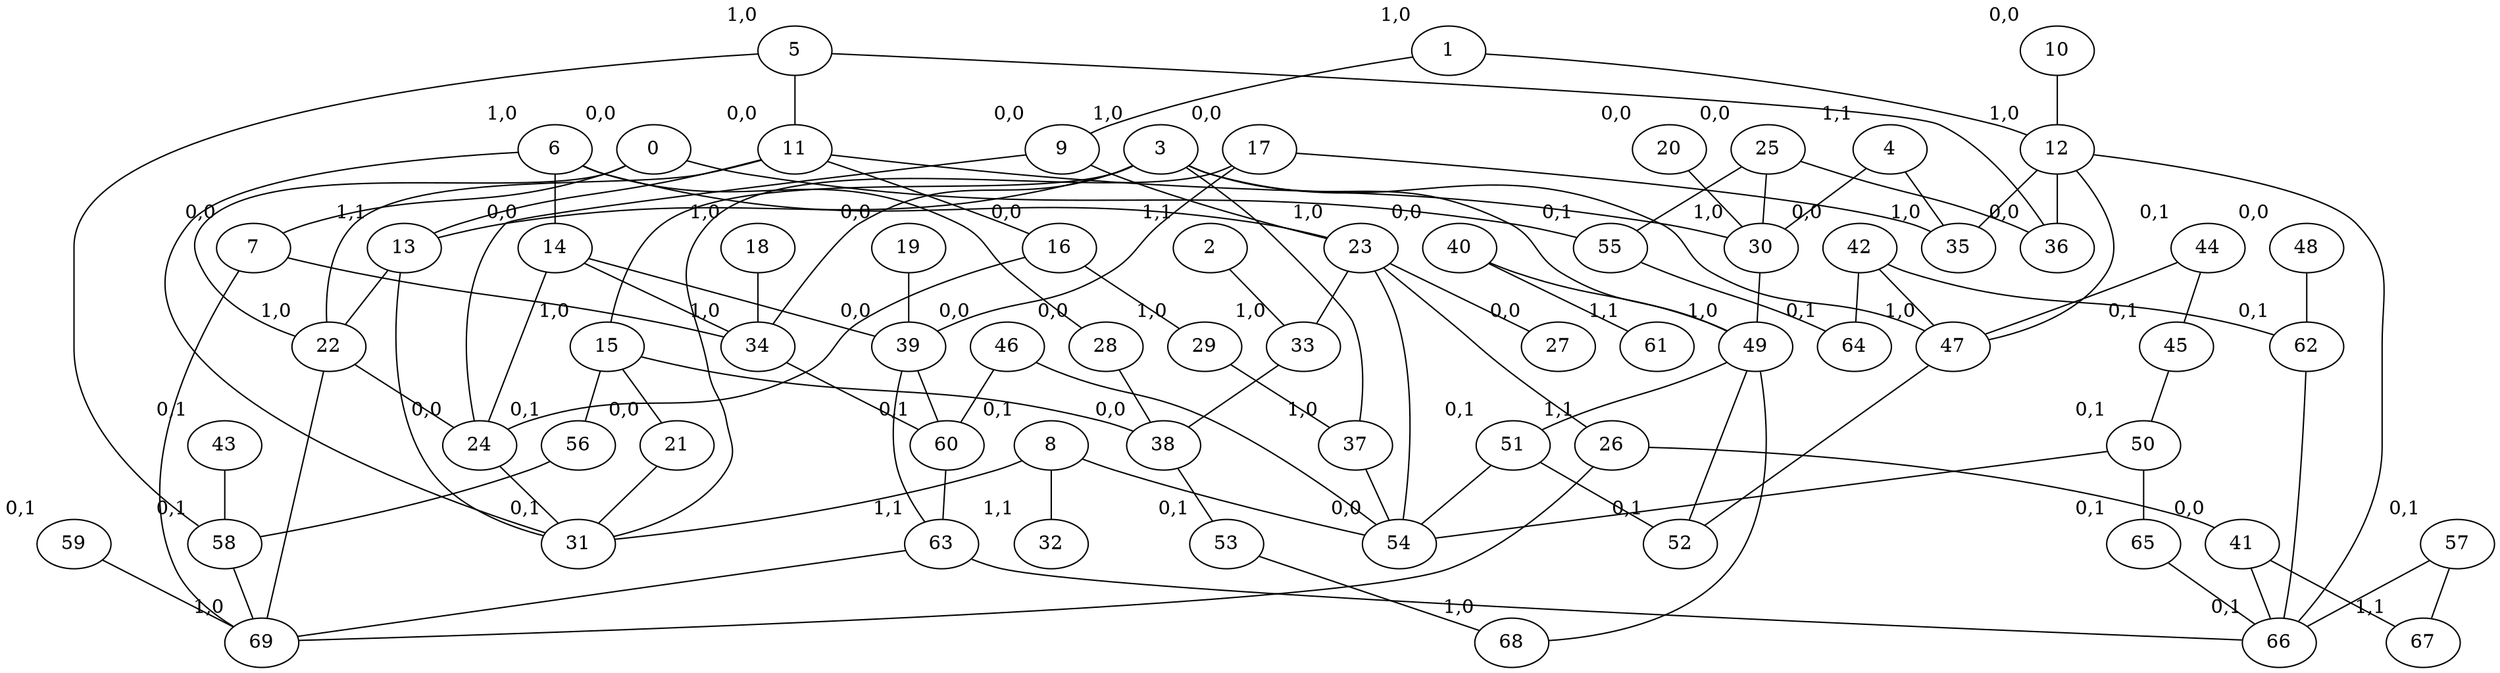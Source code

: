 graph G {
0 [xlabel="0,0"];
0 -- 22;
0 -- 55;
0 -- 7;
1 [xlabel="1,0"];
1 -- 9;
1 -- 12;
2 [xlabel="1,1"];
2 -- 33;
3 [xlabel="1,0"];
3 -- 37;
3 -- 34;
3 -- 15;
3 -- 47;
3 -- 49;
3 -- 13;
4 [xlabel="1,1"];
4 -- 30;
4 -- 35;
5 [xlabel="1,0"];
5 -- 36;
5 -- 58;
5 -- 11;
6 [xlabel="1,0"];
6 -- 23;
6 -- 14;
6 -- 31;
6 -- 28;
7 [xlabel="0,0"];
7 -- 34;
7 -- 69;
8 [xlabel="0,1"];
8 -- 31;
8 -- 32;
8 -- 54;
9 [xlabel="0,0"];
9 -- 23;
9 -- 24;
10 [xlabel="0,0"];
10 -- 12;
11 [xlabel="0,0"];
11 -- 30;
11 -- 16;
11 -- 13;
11 -- 22;
12 [xlabel="1,0"];
12 -- 35;
12 -- 36;
12 -- 47;
12 -- 66;
13 [xlabel="1,1"];
13 -- 31;
13 -- 22;
14 [xlabel="0,0"];
14 -- 39;
14 -- 34;
14 -- 24;
15 [xlabel="1,0"];
15 -- 38;
15 -- 21;
15 -- 56;
16 [xlabel="0,0"];
16 -- 24;
16 -- 29;
17 [xlabel="0,0"];
17 -- 39;
17 -- 35;
17 -- 31;
18 [xlabel="1,0"];
18 -- 34;
19 [xlabel="0,0"];
19 -- 39;
20 [xlabel="0,0"];
20 -- 30;
21 [xlabel="0,0"];
21 -- 31;
22 [xlabel="1,0"];
22 -- 24;
22 -- 69;
23 [xlabel="1,0"];
23 -- 26;
23 -- 27;
23 -- 33;
23 -- 54;
24 [xlabel="0,0"];
24 -- 31;
25 [xlabel="0,0"];
25 -- 30;
25 -- 55;
25 -- 36;
26 [xlabel="1,1"];
26 -- 41;
26 -- 69;
27 [xlabel="0,0"];
28 [xlabel="0,0"];
28 -- 38;
29 [xlabel="1,0"];
29 -- 37;
30 [xlabel="1,0"];
30 -- 49;
31 [xlabel="0,1"];
32 [xlabel="1,1"];
33 [xlabel="1,0"];
33 -- 38;
34 [xlabel="1,0"];
34 -- 60;
35 [xlabel="1,0"];
36 [xlabel="0,0"];
37 [xlabel="1,0"];
37 -- 54;
38 [xlabel="0,0"];
38 -- 53;
39 [xlabel="0,0"];
39 -- 60;
39 -- 63;
40 [xlabel="0,0"];
40 -- 49;
40 -- 61;
41 [xlabel="0,0"];
41 -- 67;
41 -- 66;
42 [xlabel="0,0"];
42 -- 47;
42 -- 64;
42 -- 62;
43 [xlabel="0,1"];
43 -- 58;
44 [xlabel="0,1"];
44 -- 47;
44 -- 45;
45 [xlabel="0,1"];
45 -- 50;
46 [xlabel="0,0"];
46 -- 60;
46 -- 54;
47 [xlabel="1,0"];
47 -- 52;
48 [xlabel="0,0"];
48 -- 62;
49 [xlabel="1,0"];
49 -- 52;
49 -- 68;
49 -- 51;
50 [xlabel="0,1"];
50 -- 65;
50 -- 54;
51 [xlabel="0,1"];
51 -- 52;
51 -- 54;
52 [xlabel="0,1"];
53 [xlabel="0,1"];
53 -- 68;
54 [xlabel="0,0"];
55 [xlabel="0,1"];
55 -- 64;
56 [xlabel="0,1"];
56 -- 58;
57 [xlabel="0,1"];
57 -- 66;
57 -- 67;
58 [xlabel="0,1"];
58 -- 69;
59 [xlabel="0,1"];
59 -- 69;
60 [xlabel="0,1"];
60 -- 63;
61 [xlabel="1,1"];
62 [xlabel="0,1"];
62 -- 66;
63 [xlabel="1,1"];
63 -- 66;
63 -- 69;
64 [xlabel="0,1"];
65 [xlabel="0,1"];
65 -- 66;
66 [xlabel="0,1"];
67 [xlabel="1,1"];
68 [xlabel="1,0"];
69 [xlabel="1,0"];
}